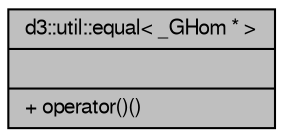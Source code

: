 digraph "d3::util::equal&lt; _GHom * &gt;"
{
  edge [fontname="FreeSans",fontsize="10",labelfontname="FreeSans",labelfontsize="10"];
  node [fontname="FreeSans",fontsize="10",shape=record];
  Node1 [label="{d3::util::equal\< _GHom * \>\n||+ operator()()\l}",height=0.2,width=0.4,color="black", fillcolor="grey75", style="filled" fontcolor="black"];
}
